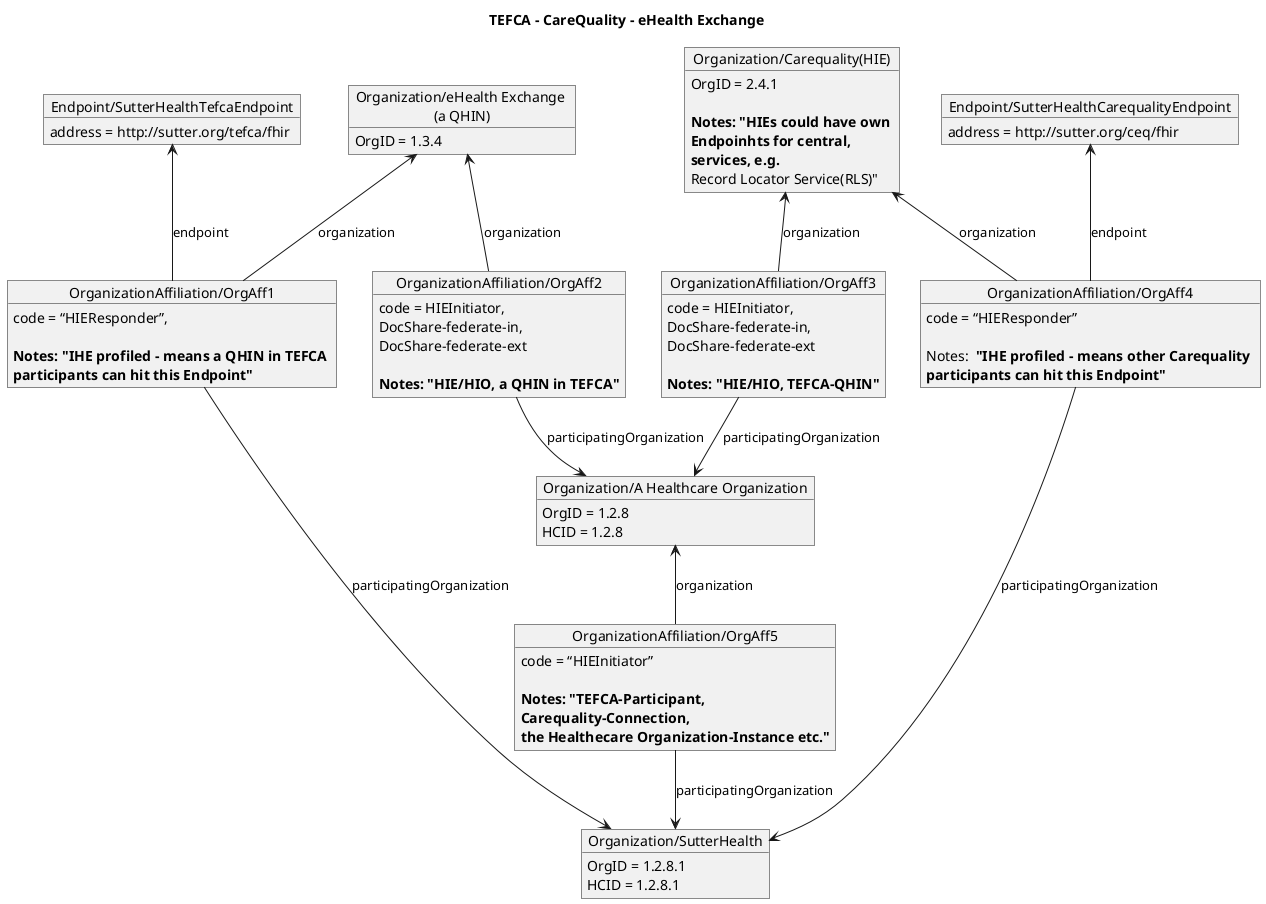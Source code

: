 @startuml 

title "TEFCA - CareQuality - eHealth Exchange"
object "Organization/eHealth Exchange \n(a QHIN)" as tefca
tefca : OrgID = 1.3.4

object "Endpoint/SutterHealthTefcaEndpoint" as tefcaEp
tefcaEp : address = http://sutter.org/tefca/fhir

object "Organization/Carequality(HIE)" as carequality
carequality : OrgID = 2.4.1\n
carequality : <b>Notes: "HIEs could have own \n<b>Endpoinhts for central, \n<b>services, e.g. \nRecord Locator Service(RLS)"

object "Endpoint/SutterHealthCarequalityEndpoint" as carequalityEp
carequalityEp : address = http://sutter.org/ceq/fhir

object "Organization/SutterHealth" as sutter
sutter : OrgID = 1.2.8.1
sutter : HCID = 1.2.8.1

object "OrganizationAffiliation/OrgAff1" as OrgAff1
OrgAff1 : code = “HIEResponder”, \n
OrgAff1 : <b>Notes: "IHE profiled - means a QHIN in TEFCA \n<b>participants can hit this Endpoint"
OrgAff1 -down-> sutter : participatingOrganization
OrgAff1 -up-> tefca : organization
OrgAff1 -up-> tefcaEp : endpoint

object "OrganizationAffiliation/OrgAff2" as OrgAff2
OrgAff2 : code = HIEInitiator, \nDocShare-federate-in, \nDocShare-federate-ext\n
OrgAff2 : <b>Notes: "HIE/HIO, a QHIN in TEFCA"</b>
OrgAff2 -up-> tefca : organization


object "Organization/A Healthcare Organization" as epic 
epic : OrgID = 1.2.8
epic : HCID = 1.2.8
OrgAff2 -down-> epic : participatingOrganization

object "OrganizationAffiliation/OrgAff3" as OrgAff3
OrgAff3 : code = HIEInitiator,\nDocShare-federate-in, \nDocShare-federate-ext \n
OrgAff3 : <b>Notes: "HIE/HIO, TEFCA-QHIN"</b>
OrgAff3 -down-> epic : participatingOrganization
OrgAff3 -up-> carequality : organization

object "OrganizationAffiliation/OrgAff4" as OrgAff4
OrgAff4 : code = “HIEResponder”\n
OrgAff4 : Notes: <b> "IHE profiled - means other Carequality \n<b>participants can hit this Endpoint"
OrgAff4 -down-> sutter : participatingOrganization
OrgAff4 -up-> carequality : organization
OrgAff4 -up-> carequalityEp : endpoint

object "OrganizationAffiliation/OrgAff5" as OrgAff5
OrgAff5 : code = “HIEInitiator”\n
OrgAff5 : <b>Notes: "TEFCA-Participant, \n<b>Carequality-Connection, \n<b>the Healthecare Organization-Instance etc."
OrgAff5 -up-> epic : organization
OrgAff5 -down-> sutter : participatingOrganization


@enduml
